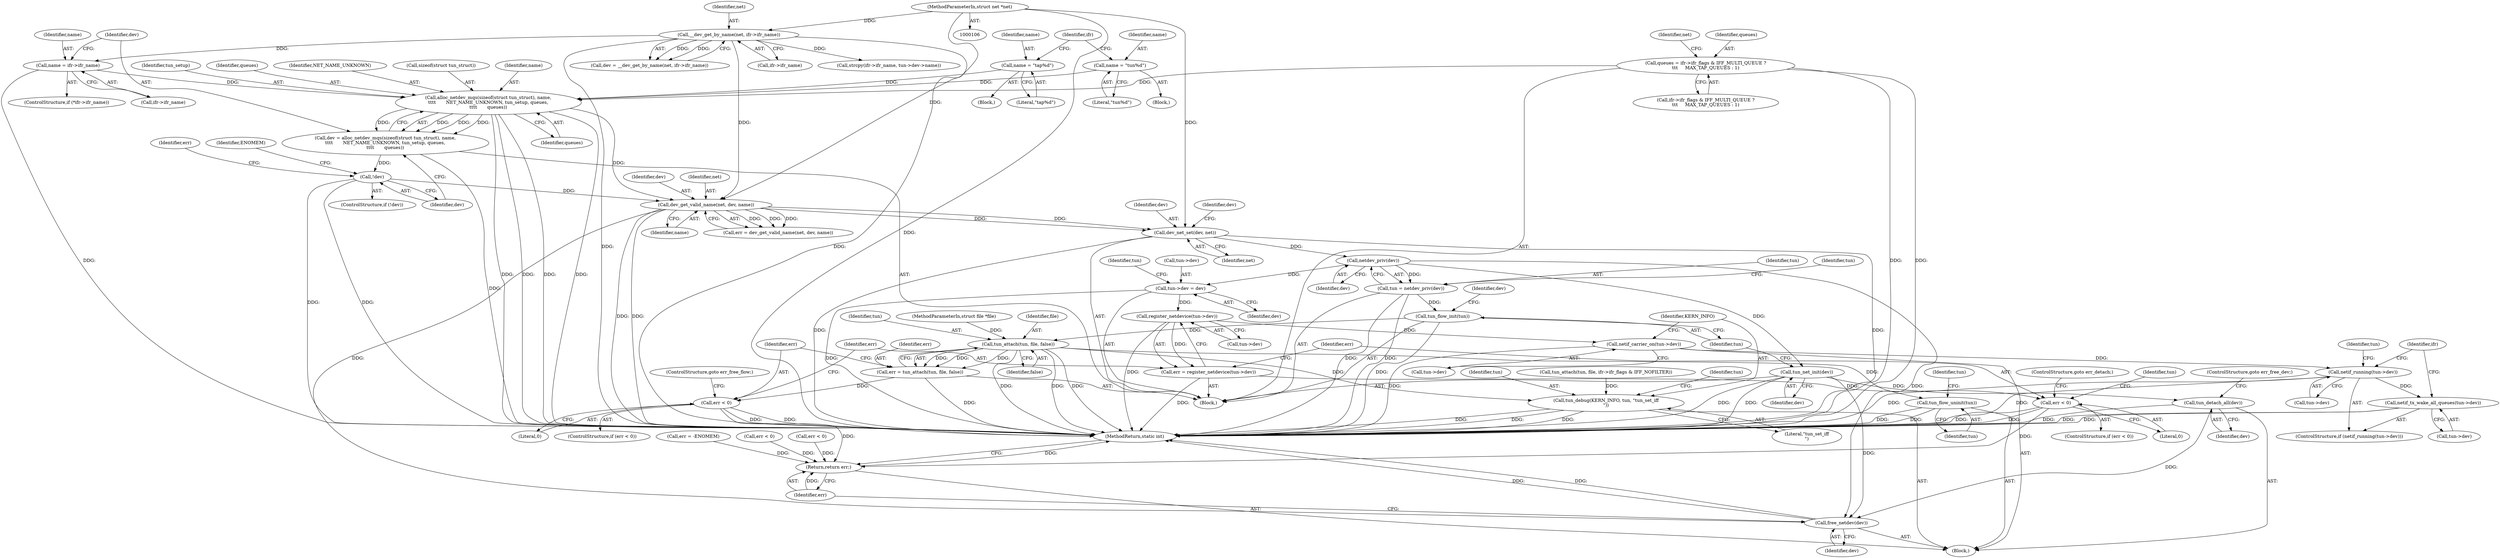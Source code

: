 digraph "0_linux_5c25f65fd1e42685f7ccd80e0621829c105785d9@pointer" {
"1000362" [label="(Call,dev_net_set(dev, net))"];
"1000353" [label="(Call,dev_get_valid_name(net, dev, name))"];
"1000129" [label="(Call,__dev_get_by_name(net, ifr->ifr_name))"];
"1000107" [label="(MethodParameterIn,struct net *net)"];
"1000346" [label="(Call,!dev)"];
"1000335" [label="(Call,dev = alloc_netdev_mqs(sizeof(struct tun_struct), name,\n\t\t\t\t       NET_NAME_UNKNOWN, tun_setup, queues,\n\t\t\t\t       queues))"];
"1000337" [label="(Call,alloc_netdev_mqs(sizeof(struct tun_struct), name,\n\t\t\t\t       NET_NAME_UNKNOWN, tun_setup, queues,\n\t\t\t\t       queues))"];
"1000330" [label="(Call,name = ifr->ifr_name)"];
"1000318" [label="(Call,name = \"tap%d\")"];
"1000304" [label="(Call,name = \"tun%d\")"];
"1000265" [label="(Call,queues = ifr->ifr_flags & IFF_MULTI_QUEUE ?\n\t\t\t     MAX_TAP_QUEUES : 1)"];
"1000388" [label="(Call,netdev_priv(dev))"];
"1000386" [label="(Call,tun = netdev_priv(dev))"];
"1000469" [label="(Call,tun_flow_init(tun))"];
"1000512" [label="(Call,tun_attach(tun, file, false))"];
"1000510" [label="(Call,err = tun_attach(tun, file, false))"];
"1000517" [label="(Call,err < 0)"];
"1000594" [label="(Return,return err;)"];
"1000536" [label="(Call,tun_debug(KERN_INFO, tun, \"tun_set_iff\n\"))"];
"1000580" [label="(Call,tun_flow_uninit(tun))"];
"1000390" [label="(Call,tun->dev = dev)"];
"1000523" [label="(Call,register_netdevice(tun->dev))"];
"1000521" [label="(Call,err = register_netdevice(tun->dev))"];
"1000528" [label="(Call,err < 0)"];
"1000532" [label="(Call,netif_carrier_on(tun->dev))"];
"1000556" [label="(Call,netif_running(tun->dev))"];
"1000560" [label="(Call,netif_tx_wake_all_queues(tun->dev))"];
"1000467" [label="(Call,tun_net_init(dev))"];
"1000576" [label="(Call,tun_detach_all(dev))"];
"1000592" [label="(Call,free_netdev(dev))"];
"1000576" [label="(Call,tun_detach_all(dev))"];
"1000386" [label="(Call,tun = netdev_priv(dev))"];
"1000539" [label="(Literal,\"tun_set_iff\n\")"];
"1000516" [label="(ControlStructure,if (err < 0))"];
"1000332" [label="(Call,ifr->ifr_name)"];
"1000577" [label="(Identifier,dev)"];
"1000335" [label="(Call,dev = alloc_netdev_mqs(sizeof(struct tun_struct), name,\n\t\t\t\t       NET_NAME_UNKNOWN, tun_setup, queues,\n\t\t\t\t       queues))"];
"1000265" [label="(Call,queues = ifr->ifr_flags & IFF_MULTI_QUEUE ?\n\t\t\t     MAX_TAP_QUEUES : 1)"];
"1000258" [label="(Block,)"];
"1000330" [label="(Call,name = ifr->ifr_name)"];
"1000364" [label="(Identifier,net)"];
"1000318" [label="(Call,name = \"tap%d\")"];
"1000346" [label="(Call,!dev)"];
"1000331" [label="(Identifier,name)"];
"1000595" [label="(Identifier,err)"];
"1000594" [label="(Return,return err;)"];
"1000343" [label="(Identifier,queues)"];
"1000512" [label="(Call,tun_attach(tun, file, false))"];
"1000517" [label="(Call,err < 0)"];
"1000362" [label="(Call,dev_net_set(dev, net))"];
"1000581" [label="(Identifier,tun)"];
"1000341" [label="(Identifier,NET_NAME_UNKNOWN)"];
"1000351" [label="(Call,err = dev_get_valid_name(net, dev, name))"];
"1000279" [label="(Identifier,net)"];
"1000336" [label="(Identifier,dev)"];
"1000596" [label="(MethodReturn,static int)"];
"1000347" [label="(Identifier,dev)"];
"1000130" [label="(Identifier,net)"];
"1000560" [label="(Call,netif_tx_wake_all_queues(tun->dev))"];
"1000470" [label="(Identifier,tun)"];
"1000352" [label="(Identifier,err)"];
"1000445" [label="(Call,err = -ENOMEM)"];
"1000355" [label="(Identifier,dev)"];
"1000338" [label="(Call,sizeof(struct tun_struct))"];
"1000592" [label="(Call,free_netdev(dev))"];
"1000305" [label="(Identifier,name)"];
"1000388" [label="(Call,netdev_priv(dev))"];
"1000580" [label="(Call,tun_flow_uninit(tun))"];
"1000536" [label="(Call,tun_debug(KERN_INFO, tun, \"tun_set_iff\n\"))"];
"1000528" [label="(Call,err < 0)"];
"1000537" [label="(Identifier,KERN_INFO)"];
"1000557" [label="(Call,tun->dev)"];
"1000108" [label="(MethodParameterIn,struct file *file)"];
"1000394" [label="(Identifier,dev)"];
"1000527" [label="(ControlStructure,if (err < 0))"];
"1000533" [label="(Call,tun->dev)"];
"1000387" [label="(Identifier,tun)"];
"1000363" [label="(Identifier,dev)"];
"1000518" [label="(Identifier,err)"];
"1000110" [label="(Block,)"];
"1000584" [label="(Identifier,tun)"];
"1000107" [label="(MethodParameterIn,struct net *net)"];
"1000532" [label="(Call,netif_carrier_on(tun->dev))"];
"1000469" [label="(Call,tun_flow_init(tun))"];
"1000530" [label="(Literal,0)"];
"1000131" [label="(Call,ifr->ifr_name)"];
"1000562" [label="(Identifier,tun)"];
"1000514" [label="(Identifier,file)"];
"1000344" [label="(Identifier,queues)"];
"1000566" [label="(Identifier,ifr)"];
"1000564" [label="(Call,strcpy(ifr->ifr_name, tun->dev->name))"];
"1000555" [label="(ControlStructure,if (netif_running(tun->dev)))"];
"1000561" [label="(Call,tun->dev)"];
"1000524" [label="(Call,tun->dev)"];
"1000542" [label="(Identifier,tun)"];
"1000340" [label="(Identifier,name)"];
"1000350" [label="(Identifier,ENOMEM)"];
"1000354" [label="(Identifier,net)"];
"1000356" [label="(Identifier,name)"];
"1000342" [label="(Identifier,tun_setup)"];
"1000319" [label="(Identifier,name)"];
"1000531" [label="(ControlStructure,goto err_detach;)"];
"1000522" [label="(Identifier,err)"];
"1000473" [label="(Identifier,dev)"];
"1000520" [label="(ControlStructure,goto err_free_flow;)"];
"1000511" [label="(Identifier,err)"];
"1000314" [label="(Block,)"];
"1000463" [label="(Call,err < 0)"];
"1000519" [label="(Literal,0)"];
"1000267" [label="(Call,ifr->ifr_flags & IFF_MULTI_QUEUE ?\n\t\t\t     MAX_TAP_QUEUES : 1)"];
"1000358" [label="(Call,err < 0)"];
"1000397" [label="(Identifier,tun)"];
"1000538" [label="(Identifier,tun)"];
"1000523" [label="(Call,register_netdevice(tun->dev))"];
"1000129" [label="(Call,__dev_get_by_name(net, ifr->ifr_name))"];
"1000513" [label="(Identifier,tun)"];
"1000266" [label="(Identifier,queues)"];
"1000534" [label="(Identifier,tun)"];
"1000389" [label="(Identifier,dev)"];
"1000300" [label="(Block,)"];
"1000556" [label="(Call,netif_running(tun->dev))"];
"1000224" [label="(Call,tun_attach(tun, file, ifr->ifr_flags & IFF_NOFILTER))"];
"1000353" [label="(Call,dev_get_valid_name(net, dev, name))"];
"1000510" [label="(Call,err = tun_attach(tun, file, false))"];
"1000304" [label="(Call,name = \"tun%d\")"];
"1000515" [label="(Identifier,false)"];
"1000320" [label="(Literal,\"tap%d\")"];
"1000467" [label="(Call,tun_net_init(dev))"];
"1000306" [label="(Literal,\"tun%d\")"];
"1000529" [label="(Identifier,err)"];
"1000391" [label="(Call,tun->dev)"];
"1000325" [label="(ControlStructure,if (*ifr->ifr_name))"];
"1000127" [label="(Call,dev = __dev_get_by_name(net, ifr->ifr_name))"];
"1000521" [label="(Call,err = register_netdevice(tun->dev))"];
"1000390" [label="(Call,tun->dev = dev)"];
"1000328" [label="(Identifier,ifr)"];
"1000468" [label="(Identifier,dev)"];
"1000367" [label="(Identifier,dev)"];
"1000337" [label="(Call,alloc_netdev_mqs(sizeof(struct tun_struct), name,\n\t\t\t\t       NET_NAME_UNKNOWN, tun_setup, queues,\n\t\t\t\t       queues))"];
"1000593" [label="(Identifier,dev)"];
"1000578" [label="(ControlStructure,goto err_free_dev;)"];
"1000345" [label="(ControlStructure,if (!dev))"];
"1000392" [label="(Identifier,tun)"];
"1000362" -> "1000258"  [label="AST: "];
"1000362" -> "1000364"  [label="CFG: "];
"1000363" -> "1000362"  [label="AST: "];
"1000364" -> "1000362"  [label="AST: "];
"1000367" -> "1000362"  [label="CFG: "];
"1000362" -> "1000596"  [label="DDG: "];
"1000362" -> "1000596"  [label="DDG: "];
"1000353" -> "1000362"  [label="DDG: "];
"1000353" -> "1000362"  [label="DDG: "];
"1000107" -> "1000362"  [label="DDG: "];
"1000362" -> "1000388"  [label="DDG: "];
"1000353" -> "1000351"  [label="AST: "];
"1000353" -> "1000356"  [label="CFG: "];
"1000354" -> "1000353"  [label="AST: "];
"1000355" -> "1000353"  [label="AST: "];
"1000356" -> "1000353"  [label="AST: "];
"1000351" -> "1000353"  [label="CFG: "];
"1000353" -> "1000596"  [label="DDG: "];
"1000353" -> "1000596"  [label="DDG: "];
"1000353" -> "1000351"  [label="DDG: "];
"1000353" -> "1000351"  [label="DDG: "];
"1000353" -> "1000351"  [label="DDG: "];
"1000129" -> "1000353"  [label="DDG: "];
"1000107" -> "1000353"  [label="DDG: "];
"1000346" -> "1000353"  [label="DDG: "];
"1000337" -> "1000353"  [label="DDG: "];
"1000353" -> "1000592"  [label="DDG: "];
"1000129" -> "1000127"  [label="AST: "];
"1000129" -> "1000131"  [label="CFG: "];
"1000130" -> "1000129"  [label="AST: "];
"1000131" -> "1000129"  [label="AST: "];
"1000127" -> "1000129"  [label="CFG: "];
"1000129" -> "1000596"  [label="DDG: "];
"1000129" -> "1000596"  [label="DDG: "];
"1000129" -> "1000127"  [label="DDG: "];
"1000129" -> "1000127"  [label="DDG: "];
"1000107" -> "1000129"  [label="DDG: "];
"1000129" -> "1000330"  [label="DDG: "];
"1000129" -> "1000564"  [label="DDG: "];
"1000107" -> "1000106"  [label="AST: "];
"1000107" -> "1000596"  [label="DDG: "];
"1000346" -> "1000345"  [label="AST: "];
"1000346" -> "1000347"  [label="CFG: "];
"1000347" -> "1000346"  [label="AST: "];
"1000350" -> "1000346"  [label="CFG: "];
"1000352" -> "1000346"  [label="CFG: "];
"1000346" -> "1000596"  [label="DDG: "];
"1000346" -> "1000596"  [label="DDG: "];
"1000335" -> "1000346"  [label="DDG: "];
"1000335" -> "1000258"  [label="AST: "];
"1000335" -> "1000337"  [label="CFG: "];
"1000336" -> "1000335"  [label="AST: "];
"1000337" -> "1000335"  [label="AST: "];
"1000347" -> "1000335"  [label="CFG: "];
"1000335" -> "1000596"  [label="DDG: "];
"1000337" -> "1000335"  [label="DDG: "];
"1000337" -> "1000335"  [label="DDG: "];
"1000337" -> "1000335"  [label="DDG: "];
"1000337" -> "1000335"  [label="DDG: "];
"1000337" -> "1000344"  [label="CFG: "];
"1000338" -> "1000337"  [label="AST: "];
"1000340" -> "1000337"  [label="AST: "];
"1000341" -> "1000337"  [label="AST: "];
"1000342" -> "1000337"  [label="AST: "];
"1000343" -> "1000337"  [label="AST: "];
"1000344" -> "1000337"  [label="AST: "];
"1000337" -> "1000596"  [label="DDG: "];
"1000337" -> "1000596"  [label="DDG: "];
"1000337" -> "1000596"  [label="DDG: "];
"1000337" -> "1000596"  [label="DDG: "];
"1000330" -> "1000337"  [label="DDG: "];
"1000318" -> "1000337"  [label="DDG: "];
"1000304" -> "1000337"  [label="DDG: "];
"1000265" -> "1000337"  [label="DDG: "];
"1000330" -> "1000325"  [label="AST: "];
"1000330" -> "1000332"  [label="CFG: "];
"1000331" -> "1000330"  [label="AST: "];
"1000332" -> "1000330"  [label="AST: "];
"1000336" -> "1000330"  [label="CFG: "];
"1000330" -> "1000596"  [label="DDG: "];
"1000318" -> "1000314"  [label="AST: "];
"1000318" -> "1000320"  [label="CFG: "];
"1000319" -> "1000318"  [label="AST: "];
"1000320" -> "1000318"  [label="AST: "];
"1000328" -> "1000318"  [label="CFG: "];
"1000304" -> "1000300"  [label="AST: "];
"1000304" -> "1000306"  [label="CFG: "];
"1000305" -> "1000304"  [label="AST: "];
"1000306" -> "1000304"  [label="AST: "];
"1000328" -> "1000304"  [label="CFG: "];
"1000265" -> "1000258"  [label="AST: "];
"1000265" -> "1000267"  [label="CFG: "];
"1000266" -> "1000265"  [label="AST: "];
"1000267" -> "1000265"  [label="AST: "];
"1000279" -> "1000265"  [label="CFG: "];
"1000265" -> "1000596"  [label="DDG: "];
"1000265" -> "1000596"  [label="DDG: "];
"1000388" -> "1000386"  [label="AST: "];
"1000388" -> "1000389"  [label="CFG: "];
"1000389" -> "1000388"  [label="AST: "];
"1000386" -> "1000388"  [label="CFG: "];
"1000388" -> "1000386"  [label="DDG: "];
"1000388" -> "1000390"  [label="DDG: "];
"1000388" -> "1000467"  [label="DDG: "];
"1000388" -> "1000592"  [label="DDG: "];
"1000386" -> "1000258"  [label="AST: "];
"1000387" -> "1000386"  [label="AST: "];
"1000392" -> "1000386"  [label="CFG: "];
"1000386" -> "1000596"  [label="DDG: "];
"1000386" -> "1000596"  [label="DDG: "];
"1000386" -> "1000469"  [label="DDG: "];
"1000469" -> "1000258"  [label="AST: "];
"1000469" -> "1000470"  [label="CFG: "];
"1000470" -> "1000469"  [label="AST: "];
"1000473" -> "1000469"  [label="CFG: "];
"1000469" -> "1000596"  [label="DDG: "];
"1000469" -> "1000512"  [label="DDG: "];
"1000512" -> "1000510"  [label="AST: "];
"1000512" -> "1000515"  [label="CFG: "];
"1000513" -> "1000512"  [label="AST: "];
"1000514" -> "1000512"  [label="AST: "];
"1000515" -> "1000512"  [label="AST: "];
"1000510" -> "1000512"  [label="CFG: "];
"1000512" -> "1000596"  [label="DDG: "];
"1000512" -> "1000596"  [label="DDG: "];
"1000512" -> "1000596"  [label="DDG: "];
"1000512" -> "1000510"  [label="DDG: "];
"1000512" -> "1000510"  [label="DDG: "];
"1000512" -> "1000510"  [label="DDG: "];
"1000108" -> "1000512"  [label="DDG: "];
"1000512" -> "1000536"  [label="DDG: "];
"1000512" -> "1000580"  [label="DDG: "];
"1000510" -> "1000258"  [label="AST: "];
"1000511" -> "1000510"  [label="AST: "];
"1000518" -> "1000510"  [label="CFG: "];
"1000510" -> "1000596"  [label="DDG: "];
"1000510" -> "1000517"  [label="DDG: "];
"1000517" -> "1000516"  [label="AST: "];
"1000517" -> "1000519"  [label="CFG: "];
"1000518" -> "1000517"  [label="AST: "];
"1000519" -> "1000517"  [label="AST: "];
"1000520" -> "1000517"  [label="CFG: "];
"1000522" -> "1000517"  [label="CFG: "];
"1000517" -> "1000596"  [label="DDG: "];
"1000517" -> "1000596"  [label="DDG: "];
"1000517" -> "1000594"  [label="DDG: "];
"1000594" -> "1000110"  [label="AST: "];
"1000594" -> "1000595"  [label="CFG: "];
"1000595" -> "1000594"  [label="AST: "];
"1000596" -> "1000594"  [label="CFG: "];
"1000594" -> "1000596"  [label="DDG: "];
"1000595" -> "1000594"  [label="DDG: "];
"1000445" -> "1000594"  [label="DDG: "];
"1000358" -> "1000594"  [label="DDG: "];
"1000528" -> "1000594"  [label="DDG: "];
"1000463" -> "1000594"  [label="DDG: "];
"1000536" -> "1000110"  [label="AST: "];
"1000536" -> "1000539"  [label="CFG: "];
"1000537" -> "1000536"  [label="AST: "];
"1000538" -> "1000536"  [label="AST: "];
"1000539" -> "1000536"  [label="AST: "];
"1000542" -> "1000536"  [label="CFG: "];
"1000536" -> "1000596"  [label="DDG: "];
"1000536" -> "1000596"  [label="DDG: "];
"1000536" -> "1000596"  [label="DDG: "];
"1000224" -> "1000536"  [label="DDG: "];
"1000580" -> "1000110"  [label="AST: "];
"1000580" -> "1000581"  [label="CFG: "];
"1000581" -> "1000580"  [label="AST: "];
"1000584" -> "1000580"  [label="CFG: "];
"1000580" -> "1000596"  [label="DDG: "];
"1000580" -> "1000596"  [label="DDG: "];
"1000390" -> "1000258"  [label="AST: "];
"1000390" -> "1000394"  [label="CFG: "];
"1000391" -> "1000390"  [label="AST: "];
"1000394" -> "1000390"  [label="AST: "];
"1000397" -> "1000390"  [label="CFG: "];
"1000390" -> "1000596"  [label="DDG: "];
"1000390" -> "1000523"  [label="DDG: "];
"1000523" -> "1000521"  [label="AST: "];
"1000523" -> "1000524"  [label="CFG: "];
"1000524" -> "1000523"  [label="AST: "];
"1000521" -> "1000523"  [label="CFG: "];
"1000523" -> "1000596"  [label="DDG: "];
"1000523" -> "1000521"  [label="DDG: "];
"1000523" -> "1000532"  [label="DDG: "];
"1000521" -> "1000258"  [label="AST: "];
"1000522" -> "1000521"  [label="AST: "];
"1000529" -> "1000521"  [label="CFG: "];
"1000521" -> "1000596"  [label="DDG: "];
"1000521" -> "1000528"  [label="DDG: "];
"1000528" -> "1000527"  [label="AST: "];
"1000528" -> "1000530"  [label="CFG: "];
"1000529" -> "1000528"  [label="AST: "];
"1000530" -> "1000528"  [label="AST: "];
"1000531" -> "1000528"  [label="CFG: "];
"1000534" -> "1000528"  [label="CFG: "];
"1000528" -> "1000596"  [label="DDG: "];
"1000528" -> "1000596"  [label="DDG: "];
"1000532" -> "1000110"  [label="AST: "];
"1000532" -> "1000533"  [label="CFG: "];
"1000533" -> "1000532"  [label="AST: "];
"1000537" -> "1000532"  [label="CFG: "];
"1000532" -> "1000596"  [label="DDG: "];
"1000532" -> "1000556"  [label="DDG: "];
"1000556" -> "1000555"  [label="AST: "];
"1000556" -> "1000557"  [label="CFG: "];
"1000557" -> "1000556"  [label="AST: "];
"1000562" -> "1000556"  [label="CFG: "];
"1000566" -> "1000556"  [label="CFG: "];
"1000556" -> "1000596"  [label="DDG: "];
"1000556" -> "1000596"  [label="DDG: "];
"1000556" -> "1000560"  [label="DDG: "];
"1000560" -> "1000555"  [label="AST: "];
"1000560" -> "1000561"  [label="CFG: "];
"1000561" -> "1000560"  [label="AST: "];
"1000566" -> "1000560"  [label="CFG: "];
"1000560" -> "1000596"  [label="DDG: "];
"1000560" -> "1000596"  [label="DDG: "];
"1000467" -> "1000258"  [label="AST: "];
"1000467" -> "1000468"  [label="CFG: "];
"1000468" -> "1000467"  [label="AST: "];
"1000470" -> "1000467"  [label="CFG: "];
"1000467" -> "1000596"  [label="DDG: "];
"1000467" -> "1000596"  [label="DDG: "];
"1000467" -> "1000576"  [label="DDG: "];
"1000467" -> "1000592"  [label="DDG: "];
"1000576" -> "1000110"  [label="AST: "];
"1000576" -> "1000577"  [label="CFG: "];
"1000577" -> "1000576"  [label="AST: "];
"1000578" -> "1000576"  [label="CFG: "];
"1000576" -> "1000596"  [label="DDG: "];
"1000576" -> "1000592"  [label="DDG: "];
"1000592" -> "1000110"  [label="AST: "];
"1000592" -> "1000593"  [label="CFG: "];
"1000593" -> "1000592"  [label="AST: "];
"1000595" -> "1000592"  [label="CFG: "];
"1000592" -> "1000596"  [label="DDG: "];
"1000592" -> "1000596"  [label="DDG: "];
}

